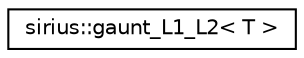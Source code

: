 digraph "Graphical Class Hierarchy"
{
 // INTERACTIVE_SVG=YES
  edge [fontname="Helvetica",fontsize="10",labelfontname="Helvetica",labelfontsize="10"];
  node [fontname="Helvetica",fontsize="10",shape=record];
  rankdir="LR";
  Node1 [label="sirius::gaunt_L1_L2\< T \>",height=0.2,width=0.4,color="black", fillcolor="white", style="filled",URL="$structsirius_1_1gaunt___l1___l2.html",tooltip="Used in the {lm1, lm2, coefficient} : {lm3} way of grouping non-zero Gaunt coefficients. "];
}
